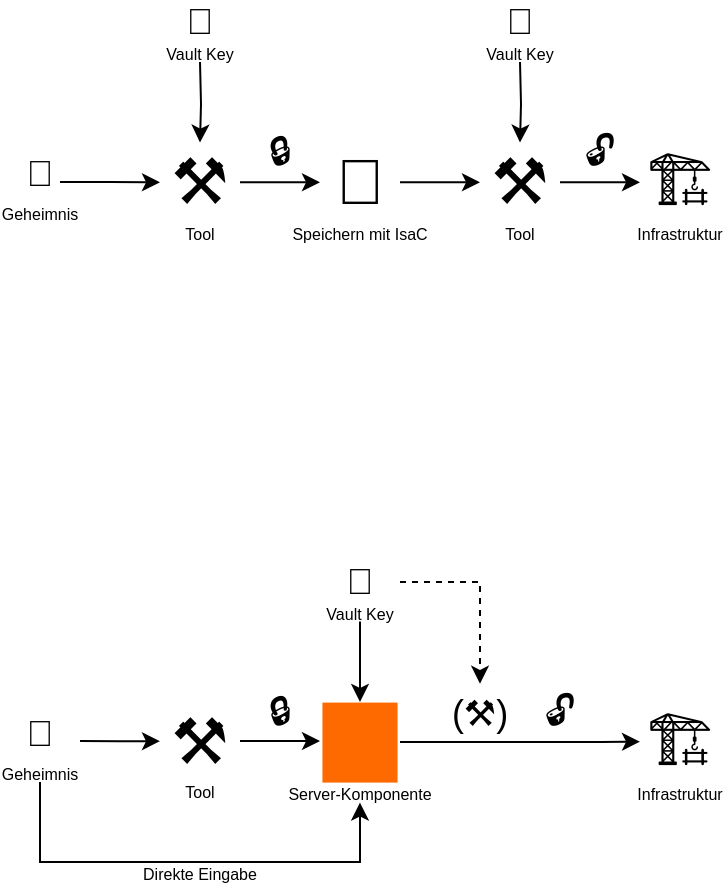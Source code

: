 <mxfile version="26.0.9">
  <diagram name="Page-1" id="nk4lAy9nE21lHpBRa-YD">
    <mxGraphModel dx="618" dy="368" grid="1" gridSize="10" guides="1" tooltips="1" connect="1" arrows="1" fold="1" page="1" pageScale="1" pageWidth="827" pageHeight="1169" math="0" shadow="0">
      <root>
        <mxCell id="0" />
        <mxCell id="1" parent="0" />
        <mxCell id="777DDISTvODNyZRgJ1fB-17" style="edgeStyle=orthogonalEdgeStyle;rounded=0;orthogonalLoop=1;jettySize=auto;html=1;" edge="1" parent="1" source="777DDISTvODNyZRgJ1fB-8" target="777DDISTvODNyZRgJ1fB-12">
          <mxGeometry relative="1" as="geometry" />
        </mxCell>
        <mxCell id="777DDISTvODNyZRgJ1fB-8" value="&lt;span class=&quot;Emoji_emoji__6sYSR __variable_e5a5aa Emoji_emoji-large__iiCJx !bg-transparent transform active:scale-75 transition-transform&quot; data-src=&quot;&quot;&gt;💾&lt;/span&gt;" style="text;html=1;align=center;verticalAlign=middle;whiteSpace=wrap;rounded=0;fontSize=32;" vertex="1" parent="1">
          <mxGeometry x="280" y="120.3" width="40" height="39.7" as="geometry" />
        </mxCell>
        <mxCell id="777DDISTvODNyZRgJ1fB-16" style="edgeStyle=orthogonalEdgeStyle;rounded=0;orthogonalLoop=1;jettySize=auto;html=1;" edge="1" parent="1" source="777DDISTvODNyZRgJ1fB-10" target="777DDISTvODNyZRgJ1fB-8">
          <mxGeometry relative="1" as="geometry" />
        </mxCell>
        <mxCell id="777DDISTvODNyZRgJ1fB-10" value="&lt;span class=&quot;Emoji_emoji__6sYSR __variable_e5a5aa Emoji_emoji-large__iiCJx !bg-transparent transform active:scale-75 transition-transform&quot; data-src=&quot;&quot;&gt;⚒️&lt;/span&gt;" style="text;html=1;align=center;verticalAlign=middle;whiteSpace=wrap;rounded=0;fontSize=32;" vertex="1" parent="1">
          <mxGeometry x="200" y="120.3" width="40" height="39.7" as="geometry" />
        </mxCell>
        <mxCell id="777DDISTvODNyZRgJ1fB-20" style="edgeStyle=orthogonalEdgeStyle;rounded=0;orthogonalLoop=1;jettySize=auto;html=1;" edge="1" parent="1" source="777DDISTvODNyZRgJ1fB-12" target="777DDISTvODNyZRgJ1fB-19">
          <mxGeometry relative="1" as="geometry" />
        </mxCell>
        <mxCell id="777DDISTvODNyZRgJ1fB-12" value="&lt;span class=&quot;Emoji_emoji__6sYSR __variable_e5a5aa Emoji_emoji-large__iiCJx !bg-transparent transform active:scale-75 transition-transform&quot; data-src=&quot;&quot;&gt;⚒️&lt;/span&gt;" style="text;html=1;align=center;verticalAlign=middle;whiteSpace=wrap;rounded=0;fontSize=32;" vertex="1" parent="1">
          <mxGeometry x="360" y="120.3" width="40" height="39.7" as="geometry" />
        </mxCell>
        <mxCell id="777DDISTvODNyZRgJ1fB-13" value="&lt;span class=&quot;Emoji_emoji__6sYSR __variable_e5a5aa Emoji_emoji-large__iiCJx !bg-transparent transform active:scale-75 transition-transform&quot; data-src=&quot;&quot;&gt;&lt;font style=&quot;font-size: 18px;&quot;&gt;🔒&lt;/font&gt;&lt;/span&gt;" style="text;html=1;align=center;verticalAlign=middle;whiteSpace=wrap;rounded=0;fontSize=32;" vertex="1" parent="1">
          <mxGeometry x="250" y="110" width="20" height="20.3" as="geometry" />
        </mxCell>
        <mxCell id="777DDISTvODNyZRgJ1fB-14" value="&lt;span class=&quot;Emoji_emoji__6sYSR __variable_e5a5aa Emoji_emoji-large__iiCJx !bg-transparent transform active:scale-75 transition-transform&quot; data-src=&quot;&quot;&gt;&lt;font style=&quot;font-size: 18px;&quot;&gt;🔓&lt;/font&gt;&lt;/span&gt;" style="text;html=1;align=center;verticalAlign=middle;whiteSpace=wrap;rounded=0;fontSize=32;" vertex="1" parent="1">
          <mxGeometry x="410" y="110" width="20" height="20.3" as="geometry" />
        </mxCell>
        <mxCell id="777DDISTvODNyZRgJ1fB-19" value="&lt;span class=&quot;Emoji_emoji__6sYSR __variable_e5a5aa Emoji_emoji-large__iiCJx !bg-transparent transform active:scale-75 transition-transform&quot; data-src=&quot;&quot;&gt;🏗️&lt;/span&gt;" style="text;html=1;align=center;verticalAlign=middle;whiteSpace=wrap;rounded=0;fontSize=32;" vertex="1" parent="1">
          <mxGeometry x="440" y="120.3" width="40" height="39.7" as="geometry" />
        </mxCell>
        <mxCell id="777DDISTvODNyZRgJ1fB-23" style="edgeStyle=orthogonalEdgeStyle;rounded=0;orthogonalLoop=1;jettySize=auto;html=1;" edge="1" parent="1" source="777DDISTvODNyZRgJ1fB-24">
          <mxGeometry relative="1" as="geometry">
            <mxPoint x="280" y="419.55" as="targetPoint" />
            <Array as="points">
              <mxPoint x="260" y="420" />
              <mxPoint x="260" y="420" />
            </Array>
          </mxGeometry>
        </mxCell>
        <mxCell id="777DDISTvODNyZRgJ1fB-24" value="&lt;span class=&quot;Emoji_emoji__6sYSR __variable_e5a5aa Emoji_emoji-large__iiCJx !bg-transparent transform active:scale-75 transition-transform&quot; data-src=&quot;&quot;&gt;⚒️&lt;/span&gt;" style="text;html=1;align=center;verticalAlign=middle;whiteSpace=wrap;rounded=0;fontSize=32;" vertex="1" parent="1">
          <mxGeometry x="200" y="399.7" width="40" height="39.7" as="geometry" />
        </mxCell>
        <mxCell id="777DDISTvODNyZRgJ1fB-25" style="edgeStyle=orthogonalEdgeStyle;rounded=0;orthogonalLoop=1;jettySize=auto;html=1;" edge="1" parent="1" target="777DDISTvODNyZRgJ1fB-24">
          <mxGeometry relative="1" as="geometry">
            <mxPoint x="160.0" y="419.55" as="sourcePoint" />
            <Array as="points">
              <mxPoint x="180" y="420" />
              <mxPoint x="180" y="420" />
            </Array>
          </mxGeometry>
        </mxCell>
        <mxCell id="777DDISTvODNyZRgJ1fB-31" value="&lt;span class=&quot;Emoji_emoji__6sYSR __variable_e5a5aa Emoji_emoji-large__iiCJx !bg-transparent transform active:scale-75 transition-transform&quot; data-src=&quot;&quot;&gt;🏗️&lt;/span&gt;" style="text;html=1;align=center;verticalAlign=middle;whiteSpace=wrap;rounded=0;fontSize=32;" vertex="1" parent="1">
          <mxGeometry x="440" y="400" width="40" height="39.7" as="geometry" />
        </mxCell>
        <mxCell id="777DDISTvODNyZRgJ1fB-32" value="" style="points=[];aspect=fixed;html=1;align=center;shadow=0;dashed=0;fillColor=#FF6A00;strokeColor=none;shape=mxgraph.alibaba_cloud.hsm_hardware_security_module;" vertex="1" parent="1">
          <mxGeometry x="281.21" y="400.3" width="37.58" height="40" as="geometry" />
        </mxCell>
        <mxCell id="777DDISTvODNyZRgJ1fB-34" style="edgeStyle=orthogonalEdgeStyle;rounded=0;orthogonalLoop=1;jettySize=auto;html=1;" edge="1" parent="1">
          <mxGeometry relative="1" as="geometry">
            <mxPoint x="300" y="400" as="targetPoint" />
            <mxPoint x="300" y="359.7" as="sourcePoint" />
            <Array as="points">
              <mxPoint x="300" y="380" />
              <mxPoint x="300" y="380" />
            </Array>
          </mxGeometry>
        </mxCell>
        <mxCell id="777DDISTvODNyZRgJ1fB-55" style="edgeStyle=orthogonalEdgeStyle;rounded=0;orthogonalLoop=1;jettySize=auto;html=1;dashed=1;" edge="1" parent="1" target="777DDISTvODNyZRgJ1fB-47">
          <mxGeometry relative="1" as="geometry">
            <mxPoint x="320" y="340" as="sourcePoint" />
            <Array as="points">
              <mxPoint x="320" y="340" />
              <mxPoint x="360" y="340" />
            </Array>
          </mxGeometry>
        </mxCell>
        <mxCell id="777DDISTvODNyZRgJ1fB-35" value="&lt;span class=&quot;Emoji_emoji__6sYSR __variable_e5a5aa Emoji_emoji-large__iiCJx !bg-transparent transform active:scale-75 transition-transform&quot; data-src=&quot;&quot;&gt;&lt;font style=&quot;font-size: 18px;&quot;&gt;🔒&lt;/font&gt;&lt;/span&gt;" style="text;html=1;align=center;verticalAlign=middle;whiteSpace=wrap;rounded=0;fontSize=32;" vertex="1" parent="1">
          <mxGeometry x="250" y="390" width="20" height="19.7" as="geometry" />
        </mxCell>
        <mxCell id="777DDISTvODNyZRgJ1fB-38" style="edgeStyle=orthogonalEdgeStyle;rounded=0;orthogonalLoop=1;jettySize=auto;html=1;fontSize=18;" edge="1" parent="1" target="777DDISTvODNyZRgJ1fB-10">
          <mxGeometry relative="1" as="geometry">
            <mxPoint x="220" y="80" as="sourcePoint" />
          </mxGeometry>
        </mxCell>
        <mxCell id="777DDISTvODNyZRgJ1fB-37" value="&lt;span data-src=&quot;&quot; class=&quot;Emoji_emoji__6sYSR __variable_e5a5aa Emoji_emoji-large__iiCJx !bg-transparent transform active:scale-75 transition-transform&quot;&gt;🔑&lt;/span&gt;" style="text;html=1;align=center;verticalAlign=middle;whiteSpace=wrap;rounded=0;fontSize=18;" vertex="1" parent="1">
          <mxGeometry x="210" y="50" width="20" height="20" as="geometry" />
        </mxCell>
        <mxCell id="777DDISTvODNyZRgJ1fB-40" style="edgeStyle=orthogonalEdgeStyle;rounded=0;orthogonalLoop=1;jettySize=auto;html=1;" edge="1" parent="1" target="777DDISTvODNyZRgJ1fB-12">
          <mxGeometry relative="1" as="geometry">
            <mxPoint x="380" y="80" as="sourcePoint" />
          </mxGeometry>
        </mxCell>
        <mxCell id="777DDISTvODNyZRgJ1fB-39" value="&lt;span data-src=&quot;&quot; class=&quot;Emoji_emoji__6sYSR __variable_e5a5aa Emoji_emoji-large__iiCJx !bg-transparent transform active:scale-75 transition-transform&quot;&gt;🔑&lt;/span&gt;" style="text;html=1;align=center;verticalAlign=middle;whiteSpace=wrap;rounded=0;fontSize=18;" vertex="1" parent="1">
          <mxGeometry x="370" y="50" width="20" height="20" as="geometry" />
        </mxCell>
        <mxCell id="777DDISTvODNyZRgJ1fB-44" style="edgeStyle=orthogonalEdgeStyle;rounded=0;orthogonalLoop=1;jettySize=auto;html=1;" edge="1" parent="1" source="777DDISTvODNyZRgJ1fB-42" target="777DDISTvODNyZRgJ1fB-10">
          <mxGeometry relative="1" as="geometry" />
        </mxCell>
        <mxCell id="777DDISTvODNyZRgJ1fB-42" value="🤫" style="text;align=center;verticalAlign=bottom;whiteSpace=wrap;rounded=0;fontSize=18;" vertex="1" parent="1">
          <mxGeometry x="130" y="130" width="20" height="20" as="geometry" />
        </mxCell>
        <mxCell id="777DDISTvODNyZRgJ1fB-46" value="&lt;span class=&quot;Emoji_emoji__6sYSR __variable_e5a5aa Emoji_emoji-large__iiCJx !bg-transparent transform active:scale-75 transition-transform&quot; data-src=&quot;&quot;&gt;&lt;font style=&quot;font-size: 18px;&quot;&gt;🔓&lt;/font&gt;&lt;/span&gt;" style="text;html=1;align=center;verticalAlign=middle;whiteSpace=wrap;rounded=0;fontSize=32;" vertex="1" parent="1">
          <mxGeometry x="390" y="390" width="20" height="20.3" as="geometry" />
        </mxCell>
        <mxCell id="777DDISTvODNyZRgJ1fB-56" style="edgeStyle=orthogonalEdgeStyle;rounded=0;orthogonalLoop=1;jettySize=auto;html=1;entryX=0;entryY=0.5;entryDx=0;entryDy=0;" edge="1" parent="1" target="777DDISTvODNyZRgJ1fB-31">
          <mxGeometry relative="1" as="geometry">
            <mxPoint x="320" y="420" as="sourcePoint" />
            <Array as="points">
              <mxPoint x="420" y="420" />
            </Array>
          </mxGeometry>
        </mxCell>
        <mxCell id="777DDISTvODNyZRgJ1fB-47" value="&lt;span class=&quot;Emoji_emoji__6sYSR __variable_e5a5aa Emoji_emoji-large__iiCJx !bg-transparent transform active:scale-75 transition-transform&quot; data-src=&quot;&quot;&gt;&lt;font style=&quot;font-size: 18px;&quot;&gt;(⚒️)&lt;/font&gt;&lt;/span&gt;" style="text;html=1;align=center;verticalAlign=middle;whiteSpace=wrap;rounded=0;fontSize=32;shadow=0;" vertex="1" parent="1">
          <mxGeometry x="350" y="390.9" width="20" height="19.4" as="geometry" />
        </mxCell>
        <mxCell id="777DDISTvODNyZRgJ1fB-58" value="&lt;font style=&quot;font-size: 8px;&quot;&gt;Geheimnis&lt;/font&gt;" style="text;html=1;align=center;verticalAlign=middle;whiteSpace=wrap;rounded=0;" vertex="1" parent="1">
          <mxGeometry x="120" y="150" width="40" height="10" as="geometry" />
        </mxCell>
        <mxCell id="777DDISTvODNyZRgJ1fB-59" value="&lt;font style=&quot;font-size: 8px;&quot;&gt;Tool&lt;/font&gt;" style="text;html=1;align=center;verticalAlign=middle;whiteSpace=wrap;rounded=0;" vertex="1" parent="1">
          <mxGeometry x="200" y="160" width="40" height="10" as="geometry" />
        </mxCell>
        <mxCell id="777DDISTvODNyZRgJ1fB-61" value="&lt;span style=&quot;font-size: 8px;&quot;&gt;Speichern mit&amp;nbsp;&lt;/span&gt;&lt;span style=&quot;font-size: 8px; background-color: transparent; color: light-dark(rgb(0, 0, 0), rgb(255, 255, 255));&quot;&gt;IsaC&lt;/span&gt;" style="text;html=1;align=center;verticalAlign=middle;whiteSpace=wrap;rounded=0;" vertex="1" parent="1">
          <mxGeometry x="260" y="160" width="80" height="10" as="geometry" />
        </mxCell>
        <mxCell id="777DDISTvODNyZRgJ1fB-62" value="&lt;font style=&quot;font-size: 8px;&quot;&gt;Tool&lt;/font&gt;" style="text;html=1;align=center;verticalAlign=middle;whiteSpace=wrap;rounded=0;" vertex="1" parent="1">
          <mxGeometry x="360" y="160" width="40" height="10" as="geometry" />
        </mxCell>
        <mxCell id="777DDISTvODNyZRgJ1fB-63" value="&lt;font style=&quot;font-size: 8px;&quot;&gt;Infrastruktur&lt;/font&gt;" style="text;html=1;align=center;verticalAlign=middle;whiteSpace=wrap;rounded=0;" vertex="1" parent="1">
          <mxGeometry x="440" y="160" width="40" height="10" as="geometry" />
        </mxCell>
        <mxCell id="777DDISTvODNyZRgJ1fB-64" value="&lt;font style=&quot;font-size: 8px;&quot;&gt;Vault Key&lt;/font&gt;" style="text;html=1;align=center;verticalAlign=middle;whiteSpace=wrap;rounded=0;" vertex="1" parent="1">
          <mxGeometry x="360" y="70" width="40" height="10" as="geometry" />
        </mxCell>
        <mxCell id="777DDISTvODNyZRgJ1fB-65" value="&lt;font style=&quot;font-size: 8px;&quot;&gt;Vault Key&lt;/font&gt;" style="text;html=1;align=center;verticalAlign=middle;whiteSpace=wrap;rounded=0;" vertex="1" parent="1">
          <mxGeometry x="200" y="70" width="40" height="10" as="geometry" />
        </mxCell>
        <mxCell id="777DDISTvODNyZRgJ1fB-66" value="🤫" style="text;align=center;verticalAlign=bottom;whiteSpace=wrap;rounded=0;fontSize=18;" vertex="1" parent="1">
          <mxGeometry x="130" y="410.3" width="20" height="20" as="geometry" />
        </mxCell>
        <mxCell id="777DDISTvODNyZRgJ1fB-67" value="&lt;font style=&quot;font-size: 8px;&quot;&gt;Geheimnis&lt;/font&gt;" style="text;html=1;align=center;verticalAlign=middle;whiteSpace=wrap;rounded=0;" vertex="1" parent="1">
          <mxGeometry x="120" y="430.3" width="40" height="10" as="geometry" />
        </mxCell>
        <mxCell id="777DDISTvODNyZRgJ1fB-68" value="&lt;font style=&quot;font-size: 8px;&quot;&gt;Infrastruktur&lt;/font&gt;" style="text;html=1;align=center;verticalAlign=middle;whiteSpace=wrap;rounded=0;" vertex="1" parent="1">
          <mxGeometry x="440" y="440.3" width="40" height="10" as="geometry" />
        </mxCell>
        <mxCell id="777DDISTvODNyZRgJ1fB-69" value="&lt;font style=&quot;font-size: 8px;&quot;&gt;Tool&lt;/font&gt;" style="text;html=1;align=center;verticalAlign=middle;whiteSpace=wrap;rounded=0;" vertex="1" parent="1">
          <mxGeometry x="200" y="439.4" width="40" height="10" as="geometry" />
        </mxCell>
        <mxCell id="777DDISTvODNyZRgJ1fB-70" style="edgeStyle=orthogonalEdgeStyle;rounded=0;orthogonalLoop=1;jettySize=auto;html=1;entryX=0.5;entryY=1;entryDx=0;entryDy=0;" edge="1" parent="1" target="777DDISTvODNyZRgJ1fB-77">
          <mxGeometry relative="1" as="geometry">
            <mxPoint x="140" y="440" as="sourcePoint" />
            <mxPoint x="300" y="460" as="targetPoint" />
            <Array as="points">
              <mxPoint x="140" y="480" />
              <mxPoint x="300" y="480" />
            </Array>
          </mxGeometry>
        </mxCell>
        <mxCell id="777DDISTvODNyZRgJ1fB-71" value="&lt;font style=&quot;font-size: 8px;&quot;&gt;Direkte Eingabe&lt;/font&gt;" style="text;html=1;align=center;verticalAlign=middle;whiteSpace=wrap;rounded=0;" vertex="1" parent="1">
          <mxGeometry x="180" y="480" width="80" height="10" as="geometry" />
        </mxCell>
        <mxCell id="777DDISTvODNyZRgJ1fB-72" value="&lt;font style=&quot;font-size: 8px;&quot;&gt;Vault Key&lt;/font&gt;" style="text;html=1;align=center;verticalAlign=middle;whiteSpace=wrap;rounded=0;" vertex="1" parent="1">
          <mxGeometry x="280" y="350" width="40" height="10" as="geometry" />
        </mxCell>
        <mxCell id="777DDISTvODNyZRgJ1fB-73" value="&lt;span data-src=&quot;&quot; class=&quot;Emoji_emoji__6sYSR __variable_e5a5aa Emoji_emoji-large__iiCJx !bg-transparent transform active:scale-75 transition-transform&quot;&gt;🔑&lt;/span&gt;" style="text;html=1;align=center;verticalAlign=middle;whiteSpace=wrap;rounded=0;fontSize=18;" vertex="1" parent="1">
          <mxGeometry x="290" y="330" width="20" height="20" as="geometry" />
        </mxCell>
        <mxCell id="777DDISTvODNyZRgJ1fB-77" value="&lt;font style=&quot;font-size: 8px;&quot;&gt;Server-Komponente&lt;/font&gt;" style="text;html=1;align=center;verticalAlign=middle;whiteSpace=wrap;rounded=0;" vertex="1" parent="1">
          <mxGeometry x="260" y="440.3" width="80" height="10" as="geometry" />
        </mxCell>
      </root>
    </mxGraphModel>
  </diagram>
</mxfile>
